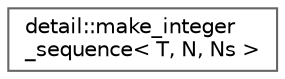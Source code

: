 digraph "类继承关系图"
{
 // LATEX_PDF_SIZE
  bgcolor="transparent";
  edge [fontname=Helvetica,fontsize=10,labelfontname=Helvetica,labelfontsize=10];
  node [fontname=Helvetica,fontsize=10,shape=box,height=0.2,width=0.4];
  rankdir="LR";
  Node0 [id="Node000000",label="detail::make_integer\l_sequence\< T, N, Ns \>",height=0.2,width=0.4,color="grey40", fillcolor="white", style="filled",URL="$structdetail_1_1make__integer__sequence.html",tooltip=" "];
}
